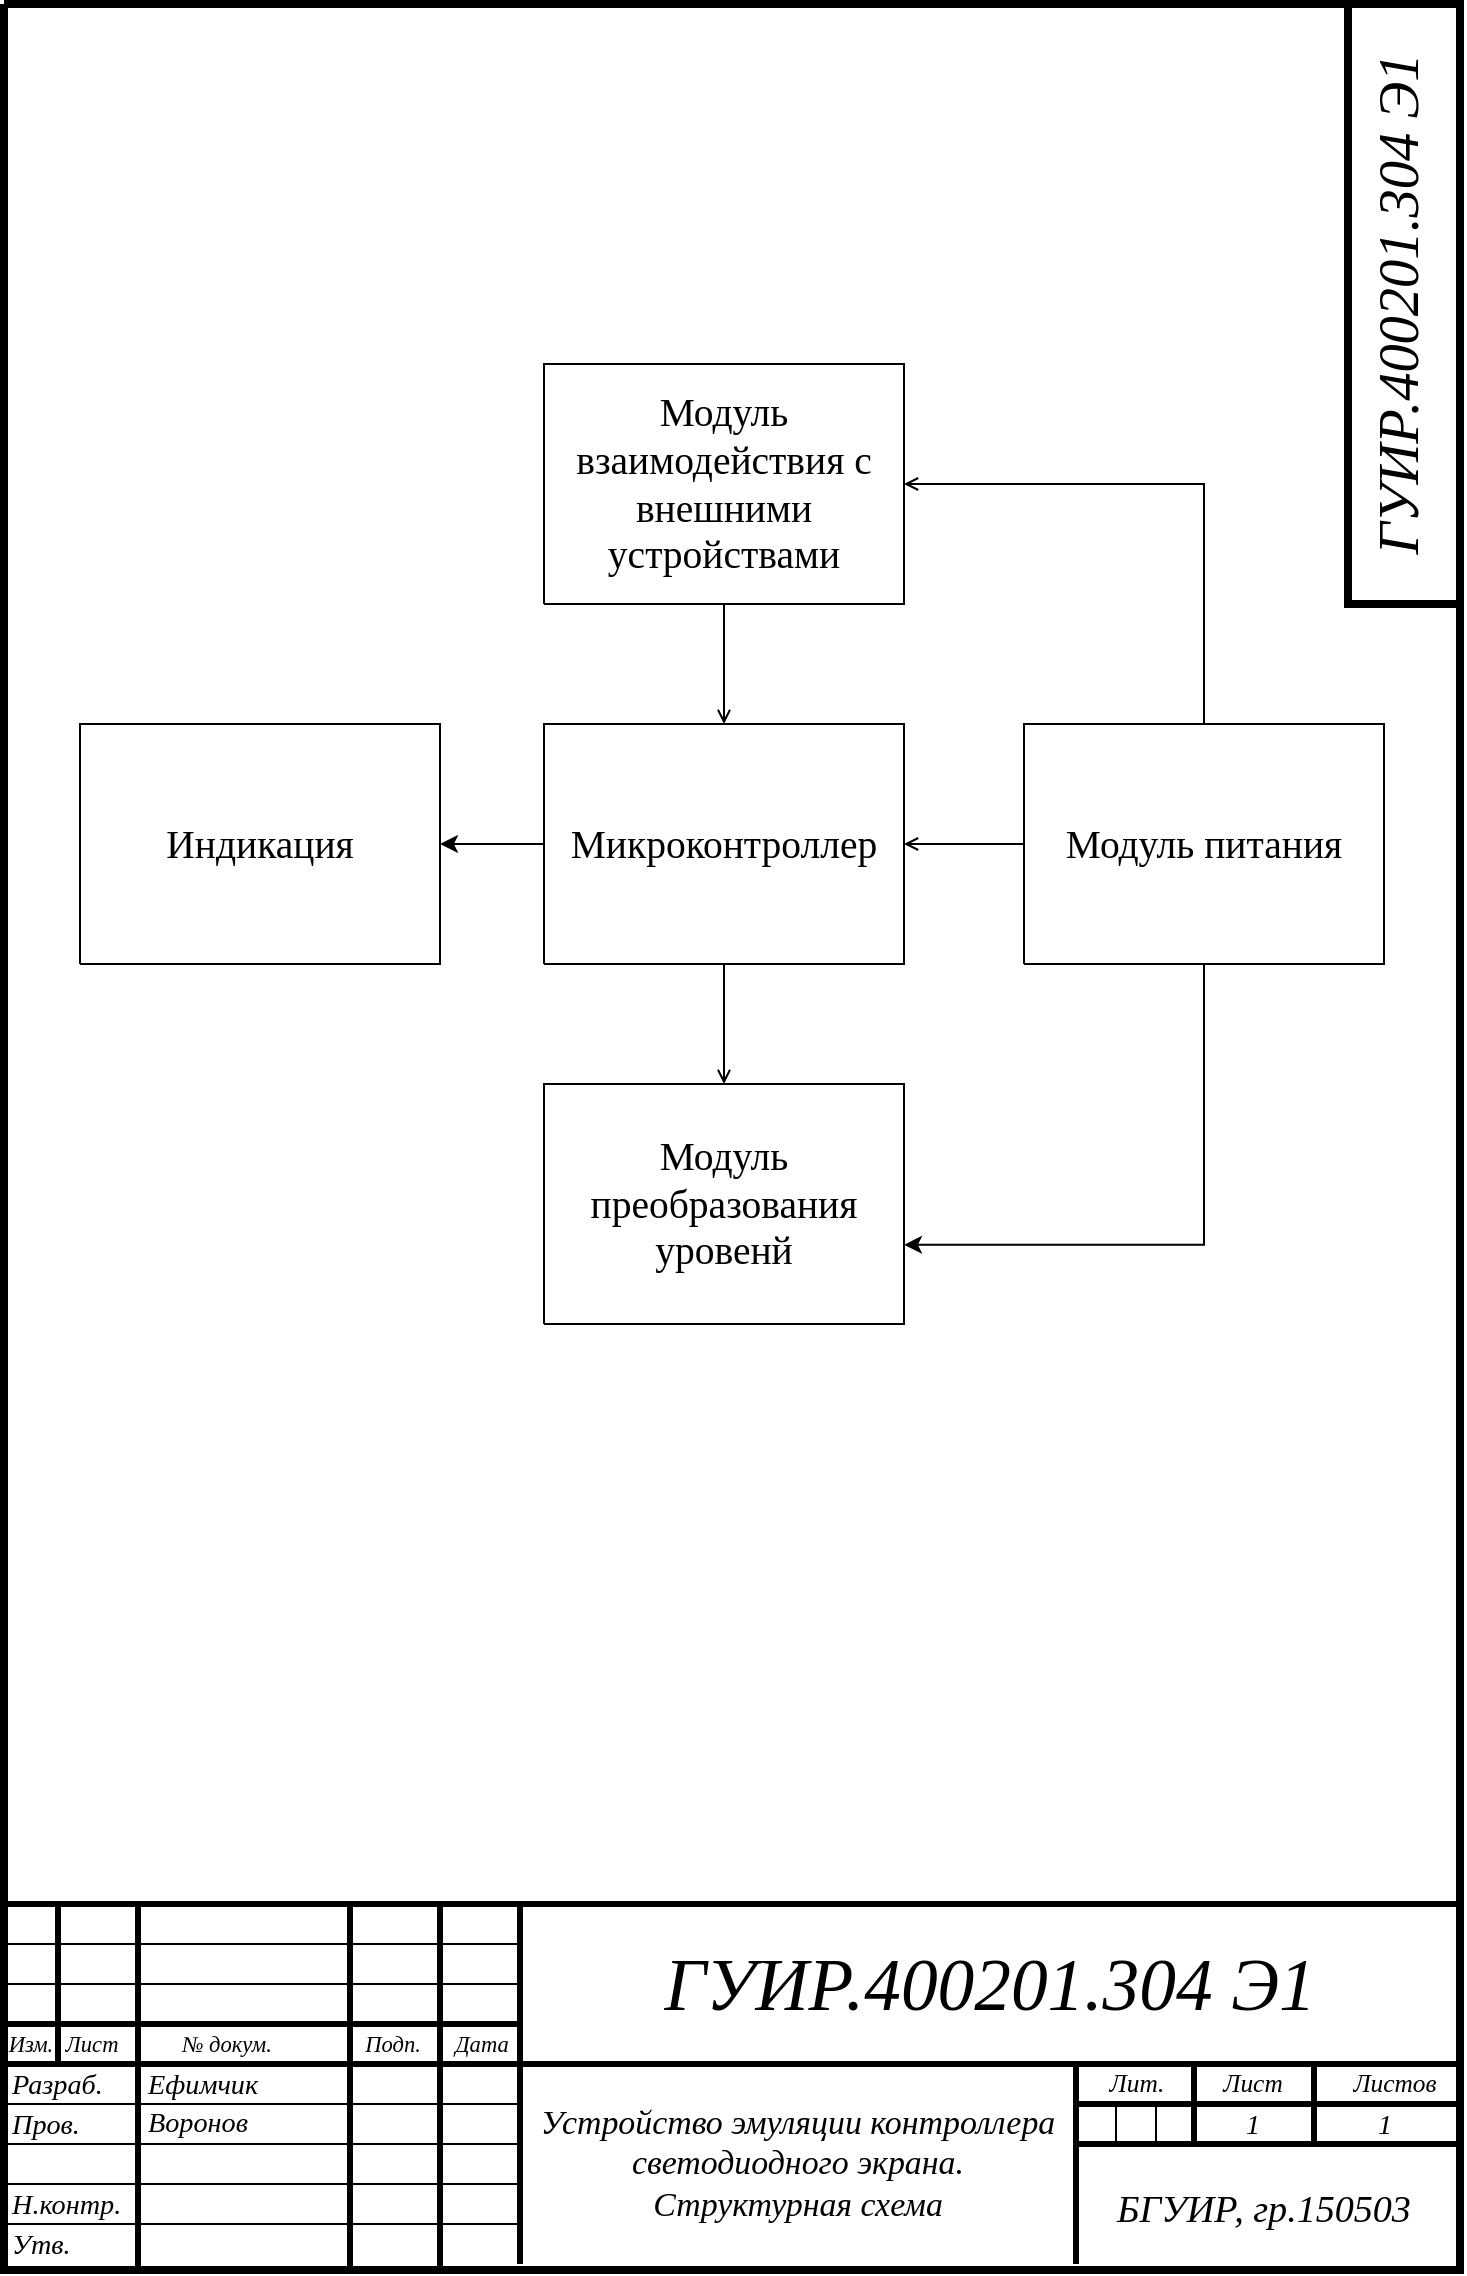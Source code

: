 <mxfile version="24.4.0" type="device">
  <diagram name="Page-1" id="Page-1">
    <mxGraphModel dx="946" dy="784" grid="1" gridSize="10" guides="1" tooltips="1" connect="1" arrows="1" fold="1" page="1" pageScale="1" pageWidth="827" pageHeight="1169" math="0" shadow="0">
      <root>
        <mxCell id="0" />
        <mxCell id="1" value="Соединительная линия" parent="0" />
        <mxCell id="2" style="vsdxID=1;fillColor=none;gradientColor=none;shape=stencil(UzV2Ls5ILEhVNTIoLinKz04tz0wpyVA1dlE1MsrMy0gtyiwBslSNXVWNndPyi1LTi/JL81Ig/IJEkEoQKze/DGRCBUSfAUiHkUElMs8NojAnMw+nQkMDPEphkmQpJtoJKAqBDIQP0zJzciABhCyPHiJAIUhoGrsCAA==);strokeColor=#000000;strokeWidth=4;points=[];labelBackgroundColor=none;rounded=0;html=1;whiteSpace=wrap;" parent="1" vertex="1">
          <mxGeometry x="80" y="28" width="728" height="1133" as="geometry" />
        </mxCell>
        <mxCell id="3" style="vsdxID=3;fillColor=#FFFFFF;gradientColor=none;shape=stencil(fY9LDoAgDERP0z3SI/i5BwkoRAWC+Lu9kMZojLqbad9MWsBy0sIr4GyKwfVqNTJqwAo4N1arYGJSgDVg2bqguuBmK8l7kcmsRrfkho1yLCc428kVjHxD6GDsJ/oDni2vaBLXLfTGffe8O43oZ6wP);strokeColor=#000000;strokeWidth=3;points=[];labelBackgroundColor=none;rounded=0;html=1;whiteSpace=wrap;" parent="1" vertex="1">
          <mxGeometry x="80" y="978" width="728" height="180" as="geometry" />
        </mxCell>
        <mxCell id="34" style="vsdxID=4;edgeStyle=none;startArrow=none;endArrow=none;startSize=5;endSize=5;strokeWidth=3;strokeColor=#000000;spacingTop=0;spacingBottom=0;spacingLeft=0;spacingRight=0;verticalAlign=middle;html=1;labelBackgroundColor=none;rounded=0;" parent="1" edge="1">
          <mxGeometry relative="1" as="geometry">
            <Array as="points" />
            <mxPoint x="616" y="1158" as="sourcePoint" />
            <mxPoint x="616" y="1058" as="targetPoint" />
          </mxGeometry>
        </mxCell>
        <mxCell id="35" style="vsdxID=5;edgeStyle=none;startArrow=none;endArrow=none;startSize=5;endSize=5;strokeWidth=3;strokeColor=#000000;spacingTop=0;spacingBottom=0;spacingLeft=0;spacingRight=0;verticalAlign=middle;html=1;labelBackgroundColor=none;rounded=0;" parent="1" edge="1">
          <mxGeometry relative="1" as="geometry">
            <Array as="points" />
            <mxPoint x="338" y="978" as="sourcePoint" />
            <mxPoint x="338" y="1158" as="targetPoint" />
          </mxGeometry>
        </mxCell>
        <mxCell id="36" style="vsdxID=6;edgeStyle=none;startArrow=none;endArrow=none;startSize=5;endSize=5;strokeWidth=3;strokeColor=#000000;spacingTop=0;spacingBottom=0;spacingLeft=0;spacingRight=0;verticalAlign=middle;html=1;labelBackgroundColor=none;rounded=0;" parent="1" edge="1">
          <mxGeometry relative="1" as="geometry">
            <Array as="points" />
            <mxPoint x="298" y="978" as="sourcePoint" />
            <mxPoint x="298" y="1160" as="targetPoint" />
          </mxGeometry>
        </mxCell>
        <mxCell id="37" style="vsdxID=7;edgeStyle=none;startArrow=none;endArrow=none;startSize=5;endSize=5;strokeWidth=3;strokeColor=#000000;spacingTop=0;spacingBottom=0;spacingLeft=0;spacingRight=0;verticalAlign=middle;html=1;labelBackgroundColor=none;rounded=0;" parent="1" edge="1">
          <mxGeometry relative="1" as="geometry">
            <Array as="points" />
            <mxPoint x="253" y="978" as="sourcePoint" />
            <mxPoint x="253" y="1160" as="targetPoint" />
          </mxGeometry>
        </mxCell>
        <mxCell id="38" style="vsdxID=8;edgeStyle=none;startArrow=none;endArrow=none;startSize=5;endSize=5;strokeWidth=3;strokeColor=#000000;spacingTop=0;spacingBottom=0;spacingLeft=0;spacingRight=0;verticalAlign=middle;html=1;labelBackgroundColor=none;rounded=0;" parent="1" edge="1">
          <mxGeometry relative="1" as="geometry">
            <Array as="points" />
            <mxPoint x="147" y="978" as="sourcePoint" />
            <mxPoint x="147" y="1160" as="targetPoint" />
          </mxGeometry>
        </mxCell>
        <mxCell id="39" style="vsdxID=9;edgeStyle=none;startArrow=none;endArrow=none;startSize=5;endSize=5;strokeWidth=3;strokeColor=#000000;spacingTop=0;spacingBottom=0;spacingLeft=0;spacingRight=0;verticalAlign=middle;html=1;labelBackgroundColor=none;rounded=0;" parent="1" edge="1">
          <mxGeometry relative="1" as="geometry">
            <Array as="points" />
            <mxPoint x="107" y="978" as="sourcePoint" />
            <mxPoint x="107" y="1058" as="targetPoint" />
          </mxGeometry>
        </mxCell>
        <mxCell id="40" style="vsdxID=10;edgeStyle=none;startArrow=none;endArrow=none;startSize=5;endSize=5;strokeWidth=3;strokeColor=#000000;spacingTop=0;spacingBottom=0;spacingLeft=0;spacingRight=0;verticalAlign=middle;html=1;labelBackgroundColor=none;rounded=0;" parent="1" edge="1">
          <mxGeometry relative="1" as="geometry">
            <mxPoint as="offset" />
            <Array as="points" />
            <mxPoint x="80" y="1058" as="sourcePoint" />
            <mxPoint x="338" y="1058" as="targetPoint" />
          </mxGeometry>
        </mxCell>
        <mxCell id="41" style="vsdxID=11;edgeStyle=none;startArrow=none;endArrow=none;startSize=5;endSize=5;strokeWidth=3;strokeColor=#000000;spacingTop=0;spacingBottom=0;spacingLeft=0;spacingRight=0;verticalAlign=middle;html=1;labelBackgroundColor=none;rounded=0;" parent="1" edge="1">
          <mxGeometry relative="1" as="geometry">
            <mxPoint as="offset" />
            <Array as="points" />
            <mxPoint x="80" y="1038" as="sourcePoint" />
            <mxPoint x="338" y="1038" as="targetPoint" />
          </mxGeometry>
        </mxCell>
        <mxCell id="42" style="vsdxID=12;edgeStyle=none;startArrow=none;endArrow=none;startSize=5;endSize=5;strokeWidth=3;strokeColor=#000000;spacingTop=0;spacingBottom=0;spacingLeft=0;spacingRight=0;verticalAlign=middle;html=1;labelBackgroundColor=none;rounded=0;" parent="1" edge="1">
          <mxGeometry relative="1" as="geometry">
            <mxPoint as="offset" />
            <Array as="points" />
            <mxPoint x="338" y="1058" as="sourcePoint" />
            <mxPoint x="808" y="1058" as="targetPoint" />
          </mxGeometry>
        </mxCell>
        <mxCell id="43" style="vsdxID=14;edgeStyle=none;startArrow=none;endArrow=none;startSize=5;endSize=5;strokeWidth=3;strokeColor=#000000;spacingTop=0;spacingBottom=0;spacingLeft=0;spacingRight=0;verticalAlign=middle;html=1;labelBackgroundColor=none;rounded=0;" parent="1" edge="1">
          <mxGeometry relative="1" as="geometry">
            <Array as="points" />
            <mxPoint x="616" y="1078" as="sourcePoint" />
            <mxPoint x="808" y="1078" as="targetPoint" />
          </mxGeometry>
        </mxCell>
        <mxCell id="4" style="vsdxID=17;fillColor=#FFFFFF;gradientColor=none;shape=stencil(UzV2Ls5ILEhVNTIoLinKz04tz0wpyVA1dlE1MsrMy0gtyiwBslSNXVWNndPyi1LTi/JL81Ig/IJEkEoQKze/DGRCBUSfAUiHkUElMs8NojAnMw+nQkMDcpUCGQi3QLyBLIfubqAQxM/GrgA=);strokeColor=#000000;strokeWidth=3;points=[];labelBackgroundColor=none;rounded=0;html=1;whiteSpace=wrap;" parent="1" vertex="1">
          <mxGeometry x="675" y="1058" width="1" height="40" as="geometry" />
        </mxCell>
        <mxCell id="44" style="vsdxID=18;edgeStyle=none;startArrow=none;endArrow=none;startSize=5;endSize=5;strokeWidth=3;strokeColor=#000000;spacingTop=0;spacingBottom=0;spacingLeft=0;spacingRight=0;verticalAlign=middle;html=1;labelBackgroundColor=none;rounded=0;" parent="1" edge="1">
          <mxGeometry relative="1" as="geometry">
            <Array as="points" />
            <mxPoint x="735" y="1058" as="sourcePoint" />
            <mxPoint x="735" y="1098" as="targetPoint" />
          </mxGeometry>
        </mxCell>
        <mxCell id="45" value="&lt;div style=&quot;font-size: 1px&quot;&gt;&lt;/div&gt;" style="text;vsdxID=18;edgeStyle=none;startArrow=none;endArrow=none;startSize=5;endSize=5;strokeWidth=3;strokeColor=none;spacingTop=0;spacingBottom=0;spacingLeft=0;spacingRight=0;verticalAlign=middle;html=1;labelBackgroundColor=none;rounded=0;align=center;fillColor=none;gradientColor=none;whiteSpace=wrap;;html=1;;rotation=270" parent="44" vertex="1">
          <mxGeometry width="40" height="1" relative="1" as="geometry">
            <mxPoint x="-20" y="-0.5" as="offset" />
          </mxGeometry>
        </mxCell>
        <mxCell id="46" style="vsdxID=19;edgeStyle=none;startArrow=none;endArrow=none;startSize=5;endSize=5;strokeColor=#000000;spacingTop=0;spacingBottom=0;spacingLeft=0;spacingRight=0;verticalAlign=middle;html=1;labelBackgroundColor=none;rounded=0;" parent="1" edge="1">
          <mxGeometry relative="1" as="geometry">
            <Array as="points" />
            <mxPoint x="636" y="1078" as="sourcePoint" />
            <mxPoint x="636" y="1098" as="targetPoint" />
          </mxGeometry>
        </mxCell>
        <mxCell id="47" style="vsdxID=20;edgeStyle=none;startArrow=none;endArrow=none;startSize=5;endSize=5;strokeColor=#000000;spacingTop=0;spacingBottom=0;spacingLeft=0;spacingRight=0;verticalAlign=middle;html=1;labelBackgroundColor=none;rounded=0;" parent="1" edge="1">
          <mxGeometry relative="1" as="geometry">
            <Array as="points" />
            <mxPoint x="656" y="1078" as="sourcePoint" />
            <mxPoint x="656" y="1098" as="targetPoint" />
          </mxGeometry>
        </mxCell>
        <mxCell id="48" value="&lt;div style=&quot;font-size: 1px&quot;&gt;&lt;/div&gt;" style="vsdxID=22;edgeStyle=none;startArrow=none;endArrow=none;startSize=5;endSize=5;strokeColor=#000000;spacingTop=0;spacingBottom=0;spacingLeft=0;spacingRight=0;verticalAlign=middle;html=1;labelBackgroundColor=none;rounded=0;align=center;" parent="1" edge="1">
          <mxGeometry relative="1" as="geometry">
            <mxPoint as="offset" />
            <Array as="points" />
            <mxPoint x="80" y="998" as="sourcePoint" />
            <mxPoint x="338" y="998" as="targetPoint" />
          </mxGeometry>
        </mxCell>
        <mxCell id="49" style="vsdxID=23;edgeStyle=none;startArrow=none;endArrow=none;startSize=5;endSize=5;strokeColor=#000000;spacingTop=0;spacingBottom=0;spacingLeft=0;spacingRight=0;verticalAlign=middle;html=1;labelBackgroundColor=none;rounded=0;" parent="1" edge="1">
          <mxGeometry relative="1" as="geometry">
            <mxPoint as="offset" />
            <Array as="points" />
            <mxPoint x="80" y="1018" as="sourcePoint" />
            <mxPoint x="338" y="1018" as="targetPoint" />
          </mxGeometry>
        </mxCell>
        <mxCell id="50" style="vsdxID=25;edgeStyle=none;startArrow=none;endArrow=none;startSize=5;endSize=5;strokeColor=#000000;spacingTop=0;spacingBottom=0;spacingLeft=0;spacingRight=0;verticalAlign=middle;html=1;labelBackgroundColor=none;rounded=0;" parent="1" edge="1">
          <mxGeometry relative="1" as="geometry">
            <mxPoint as="offset" />
            <Array as="points" />
            <mxPoint x="80" y="1078" as="sourcePoint" />
            <mxPoint x="338" y="1078" as="targetPoint" />
          </mxGeometry>
        </mxCell>
        <mxCell id="51" style="vsdxID=26;edgeStyle=none;startArrow=none;endArrow=none;startSize=5;endSize=5;strokeColor=#000000;spacingTop=0;spacingBottom=0;spacingLeft=0;spacingRight=0;verticalAlign=middle;html=1;labelBackgroundColor=none;rounded=0;" parent="1" edge="1">
          <mxGeometry relative="1" as="geometry">
            <mxPoint as="offset" />
            <Array as="points" />
            <mxPoint x="80" y="1098" as="sourcePoint" />
            <mxPoint x="338" y="1098" as="targetPoint" />
          </mxGeometry>
        </mxCell>
        <mxCell id="52" style="vsdxID=27;edgeStyle=none;startArrow=none;endArrow=none;startSize=5;endSize=5;strokeColor=#000000;spacingTop=0;spacingBottom=0;spacingLeft=0;spacingRight=0;verticalAlign=middle;html=1;labelBackgroundColor=none;rounded=0;" parent="1" edge="1">
          <mxGeometry relative="1" as="geometry">
            <mxPoint as="offset" />
            <Array as="points" />
            <mxPoint x="80" y="1118" as="sourcePoint" />
            <mxPoint x="338" y="1118" as="targetPoint" />
          </mxGeometry>
        </mxCell>
        <mxCell id="53" style="vsdxID=28;edgeStyle=none;startArrow=none;endArrow=none;startSize=5;endSize=5;strokeColor=#000000;spacingTop=0;spacingBottom=0;spacingLeft=0;spacingRight=0;verticalAlign=middle;html=1;labelBackgroundColor=none;rounded=0;" parent="1" edge="1">
          <mxGeometry relative="1" as="geometry">
            <mxPoint as="offset" />
            <Array as="points" />
            <mxPoint x="80" y="1138" as="sourcePoint" />
            <mxPoint x="338" y="1138" as="targetPoint" />
          </mxGeometry>
        </mxCell>
        <mxCell id="5" value="&lt;div style=&quot;font-size: 1px&quot;&gt;&lt;font style=&quot;font-size: 14.11px; color: rgb(0, 0, 0); direction: ltr; letter-spacing: 0px; line-height: 120%; opacity: 1;&quot;&gt;&lt;i&gt;Разраб.&lt;br&gt;&lt;/i&gt;&lt;/font&gt;&lt;/div&gt;" style="verticalAlign=middle;align=left;vsdxID=29;fillColor=none;gradientColor=none;shape=stencil(nZBLDoAgDERP0z3SIyjew0SURgSD+Lu9kMZoXLhwN9O+tukAlrNpJg1SzDH4QW/URgNYgZTkjA4UkwJUgGXng+6DX1zLfmoymdXo17xh5zmRJ6Q42BWCfc2oJfdAr+Yv+AP9Cb7OJ3H/2JG1HNGz/84klThPVCc=);strokeColor=none;points=[];labelBackgroundColor=none;rounded=0;html=1;whiteSpace=wrap;fontFamily=GOST type B;spacingLeft=0;" parent="1" vertex="1">
          <mxGeometry x="82" y="1058" width="67" height="20" as="geometry" />
        </mxCell>
        <mxCell id="6" value="&lt;div style=&quot;font-size: 1px&quot;&gt;&lt;font style=&quot;font-size: 14.11px; color: rgb(0, 0, 0); direction: ltr; letter-spacing: 0px; line-height: 120%; opacity: 1;&quot;&gt;&lt;i&gt;Пров.&lt;br&gt;&lt;/i&gt;&lt;/font&gt;&lt;/div&gt;" style="verticalAlign=middle;align=left;vsdxID=30;fillColor=none;gradientColor=none;shape=stencil(nZBLDoAgDERP0z3SIyjew0SURgSD+Lu9kMZoXLhwN9O+tukAlrNpJg1SzDH4QW/URgNYgZTkjA4UkwJUgGXng+6DX1zLfmoymdXo17xh5zmRJ6Q42BWCfc2oJfdAr+Yv+AP9Cb7OJ3H/2JG1HNGz/84klThPVCc=);strokeColor=none;points=[];labelBackgroundColor=none;rounded=0;html=1;whiteSpace=wrap;fontFamily=GOST type B;spacingLeft=0;" parent="1" vertex="1">
          <mxGeometry x="82" y="1078" width="67" height="20" as="geometry" />
        </mxCell>
        <mxCell id="7" value="&lt;div style=&quot;font-size: 1px&quot;&gt;&lt;font style=&quot;font-size: 14.11px; color: rgb(0, 0, 0); direction: ltr; letter-spacing: 0px; line-height: 120%; opacity: 1;&quot;&gt;&lt;i&gt;Н.контр.&lt;br&gt;&lt;/i&gt;&lt;/font&gt;&lt;/div&gt;" style="verticalAlign=middle;align=left;vsdxID=32;fillColor=none;gradientColor=none;shape=stencil(nZBLDoAgDERP0z3SIyjew0SURgSD+Lu9kMZoXLhwN9O+tukAlrNpJg1SzDH4QW/URgNYgZTkjA4UkwJUgGXng+6DX1zLfmoymdXo17xh5zmRJ6Q42BWCfc2oJfdAr+Yv+AP9Cb7OJ3H/2JG1HNGz/84klThPVCc=);strokeColor=none;points=[];labelBackgroundColor=none;rounded=0;html=1;whiteSpace=wrap;fontFamily=GOST type B;spacingLeft=0;" parent="1" vertex="1">
          <mxGeometry x="82" y="1118" width="68" height="20" as="geometry" />
        </mxCell>
        <mxCell id="8" value="&lt;div style=&quot;font-size: 1px&quot;&gt;&lt;font style=&quot;font-size: 14.11px; color: rgb(0, 0, 0); direction: ltr; letter-spacing: 0px; line-height: 120%; opacity: 1;&quot;&gt;&lt;i&gt;Утв.&lt;br&gt;&lt;/i&gt;&lt;/font&gt;&lt;/div&gt;" style="verticalAlign=middle;align=left;vsdxID=33;fillColor=none;gradientColor=none;shape=stencil(nZBLDoAgDERP0z3SIyjew0SURgSD+Lu9kMZoXLhwN9O+tukAlrNpJg1SzDH4QW/URgNYgZTkjA4UkwJUgGXng+6DX1zLfmoymdXo17xh5zmRJ6Q42BWCfc2oJfdAr+Yv+AP9Cb7OJ3H/2JG1HNGz/84klThPVCc=);strokeColor=none;points=[];labelBackgroundColor=none;rounded=0;html=1;whiteSpace=wrap;fontFamily=GOST type B;spacingLeft=0;" parent="1" vertex="1">
          <mxGeometry x="82" y="1138" width="67" height="20" as="geometry" />
        </mxCell>
        <mxCell id="9" value="&lt;div style=&quot;font-size: 1px&quot;&gt;&lt;font style=&quot;font-size: 11.29px; color: rgb(0, 0, 0); direction: ltr; letter-spacing: 0px; line-height: 120%; opacity: 1;&quot;&gt;&lt;i&gt;Изм.&lt;br&gt;&lt;/i&gt;&lt;/font&gt;&lt;/div&gt;" style="verticalAlign=middle;align=center;vsdxID=34;fillColor=none;gradientColor=none;shape=stencil(nZBLDoAgDERP0z3SIyjew0SURgSD+Lu9kMZoXLhwN9O+tukAlrNpJg1SzDH4QW/URgNYgZTkjA4UkwJUgGXng+6DX1zLfmoymdXo17xh5zmRJ6Q42BWCfc2oJfdAr+Yv+AP9Cb7OJ3H/2JG1HNGz/84klThPVCc=);strokeColor=none;spacingTop=-3;spacingBottom=-3;spacingLeft=-3;spacingRight=-3;points=[];labelBackgroundColor=none;rounded=0;html=1;whiteSpace=wrap;fontFamily=GOST type B;" parent="1" vertex="1">
          <mxGeometry x="80" y="1038" width="27" height="20" as="geometry" />
        </mxCell>
        <mxCell id="10" value="&lt;div style=&quot;font-size: 1px&quot;&gt;&lt;font style=&quot;font-size: 11.29px; color: rgb(0, 0, 0); direction: ltr; letter-spacing: 0px; line-height: 120%; opacity: 1;&quot;&gt;&lt;i&gt;Лист&lt;br&gt;&lt;/i&gt;&lt;/font&gt;&lt;/div&gt;" style="verticalAlign=middle;align=center;vsdxID=35;fillColor=none;gradientColor=none;shape=stencil(nZBLDoAgDERP0z3SIyjew0SURgSD+Lu9kMZoXLhwN9O+tukAlrNpJg1SzDH4QW/URgNYgZTkjA4UkwJUgGXng+6DX1zLfmoymdXo17xh5zmRJ6Q42BWCfc2oJfdAr+Yv+AP9Cb7OJ3H/2JG1HNGz/84klThPVCc=);strokeColor=none;points=[];labelBackgroundColor=none;rounded=0;html=1;whiteSpace=wrap;fontFamily=GOST type B;" parent="1" vertex="1">
          <mxGeometry x="102" y="1038" width="44" height="19" as="geometry" />
        </mxCell>
        <mxCell id="11" value="&lt;div style=&quot;font-size: 1px&quot;&gt;&lt;font style=&quot;font-size: 11.29px; color: rgb(0, 0, 0); direction: ltr; letter-spacing: 0px; line-height: 120%; opacity: 1;&quot;&gt;&lt;i&gt;№ докум.&lt;br&gt;&lt;/i&gt;&lt;/font&gt;&lt;/div&gt;" style="verticalAlign=middle;align=center;vsdxID=36;fillColor=none;gradientColor=none;shape=stencil(nZBLDoAgDERP0z3SIyjew0SURgSD+Lu9kMZoXLhwN9O+tukAlrNpJg1SzDH4QW/URgNYgZTkjA4UkwJUgGXng+6DX1zLfmoymdXo17xh5zmRJ6Q42BWCfc2oJfdAr+Yv+AP9Cb7OJ3H/2JG1HNGz/84klThPVCc=);strokeColor=none;points=[];labelBackgroundColor=none;rounded=0;html=1;whiteSpace=wrap;fontFamily=GOST type B;" parent="1" vertex="1">
          <mxGeometry x="146" y="1036" width="91" height="23" as="geometry" />
        </mxCell>
        <mxCell id="12" value="&lt;div style=&quot;font-size: 1px&quot;&gt;&lt;font style=&quot;font-size: 11.29px; color: rgb(0, 0, 0); direction: ltr; letter-spacing: 0px; line-height: 120%; opacity: 1;&quot;&gt;&lt;i&gt;Подп.&lt;br&gt;&lt;/i&gt;&lt;/font&gt;&lt;/div&gt;" style="verticalAlign=middle;align=center;vsdxID=37;fillColor=none;gradientColor=none;shape=stencil(nZBLDoAgDERP0z3SIyjew0SURgSD+Lu9kMZoXLhwN9O+tukAlrNpJg1SzDH4QW/URgNYgZTkjA4UkwJUgGXng+6DX1zLfmoymdXo17xh5zmRJ6Q42BWCfc2oJfdAr+Yv+AP9Cb7OJ3H/2JG1HNGz/84klThPVCc=);strokeColor=none;points=[];labelBackgroundColor=none;rounded=0;html=1;whiteSpace=wrap;fontFamily=GOST type B;" parent="1" vertex="1">
          <mxGeometry x="245" y="1038" width="59" height="19" as="geometry" />
        </mxCell>
        <mxCell id="13" value="&lt;div style=&quot;font-size: 1px&quot;&gt;&lt;font style=&quot;font-size: 11.29px; color: rgb(0, 0, 0); direction: ltr; letter-spacing: 0px; line-height: 120%; opacity: 1;&quot;&gt;&lt;i&gt;Дата&lt;br&gt;&lt;/i&gt;&lt;/font&gt;&lt;/div&gt;" style="verticalAlign=middle;align=center;vsdxID=38;fillColor=none;gradientColor=none;shape=stencil(nZBLDoAgDERP0z3SIyjew0SURgSD+Lu9kMZoXLhwN9O+tukAlrNpJg1SzDH4QW/URgNYgZTkjA4UkwJUgGXng+6DX1zLfmoymdXo17xh5zmRJ6Q42BWCfc2oJfdAr+Yv+AP9Cb7OJ3H/2JG1HNGz/84klThPVCc=);strokeColor=none;points=[];labelBackgroundColor=none;rounded=0;html=1;whiteSpace=wrap;fontFamily=GOST type B;" parent="1" vertex="1">
          <mxGeometry x="298" y="1038" width="42" height="20" as="geometry" />
        </mxCell>
        <mxCell id="14" value="&lt;div style=&quot;font-size: 1px&quot;&gt;&lt;font style=&quot;font-size: 12.7px; color: rgb(0, 0, 0); direction: ltr; letter-spacing: 0px; line-height: 120%; opacity: 1;&quot;&gt;&lt;i&gt;Лит.&lt;br&gt;&lt;/i&gt;&lt;/font&gt;&lt;/div&gt;" style="verticalAlign=middle;align=center;vsdxID=39;fillColor=none;gradientColor=none;shape=stencil(nZBLDoAgDERP0z3SIyjew0SURgSD+Lu9kMZoXLhwN9O+tukAlrNpJg1SzDH4QW/URgNYgZTkjA4UkwJUgGXng+6DX1zLfmoymdXo17xh5zmRJ6Q42BWCfc2oJfdAr+Yv+AP9Cb7OJ3H/2JG1HNGz/84klThPVCc=);strokeColor=none;points=[];labelBackgroundColor=none;rounded=0;html=1;whiteSpace=wrap;fontFamily=GOST type B;" parent="1" vertex="1">
          <mxGeometry x="618" y="1058" width="57" height="20" as="geometry" />
        </mxCell>
        <mxCell id="15" value="&lt;div style=&quot;font-size: 1px&quot;&gt;&lt;font style=&quot;font-size: 12.7px; color: rgb(0, 0, 0); direction: ltr; letter-spacing: 0px; line-height: 120%; opacity: 1;&quot;&gt;&lt;i&gt;Лист&lt;br&gt;&lt;/i&gt;&lt;/font&gt;&lt;/div&gt;" style="verticalAlign=middle;align=center;vsdxID=40;fillColor=none;gradientColor=none;shape=stencil(nZBLDoAgDERP0z3SIyjew0SURgSD+Lu9kMZoXLhwN9O+tukAlrNpJg1SzDH4QW/URgNYgZTkjA4UkwJUgGXng+6DX1zLfmoymdXo17xh5zmRJ6Q42BWCfc2oJfdAr+Yv+AP9Cb7OJ3H/2JG1HNGz/84klThPVCc=);strokeColor=none;points=[];labelBackgroundColor=none;rounded=0;html=1;whiteSpace=wrap;fontFamily=GOST type B;" parent="1" vertex="1">
          <mxGeometry x="675" y="1058" width="59" height="20" as="geometry" />
        </mxCell>
        <mxCell id="16" value="&lt;div style=&quot;font-size: 1px&quot;&gt;&lt;font style=&quot;font-size: 12.7px; color: rgb(0, 0, 0); direction: ltr; letter-spacing: 0px; line-height: 120%; opacity: 1;&quot;&gt;&lt;i&gt;Листов&lt;br&gt;&lt;/i&gt;&lt;/font&gt;&lt;/div&gt;" style="verticalAlign=middle;align=center;vsdxID=41;fillColor=none;gradientColor=none;shape=stencil(nZBLDoAgDERP0z3SIyjew0SURgSD+Lu9kMZoXLhwN9O+tukAlrNpJg1SzDH4QW/URgNYgZTkjA4UkwJUgGXng+6DX1zLfmoymdXo17xh5zmRJ6Q42BWCfc2oJfdAr+Yv+AP9Cb7OJ3H/2JG1HNGz/84klThPVCc=);strokeColor=none;points=[];labelBackgroundColor=none;rounded=0;html=1;whiteSpace=wrap;fontFamily=GOST type B;" parent="1" vertex="1">
          <mxGeometry x="743" y="1058" width="65" height="20" as="geometry" />
        </mxCell>
        <mxCell id="54" style="vsdxID=2;edgeStyle=none;startArrow=none;endArrow=none;startSize=5;endSize=5;strokeWidth=3;strokeColor=#000000;spacingTop=0;spacingBottom=0;spacingLeft=0;spacingRight=0;verticalAlign=middle;html=1;labelBackgroundColor=none;rounded=0;" parent="1" edge="1">
          <mxGeometry relative="1" as="geometry">
            <mxPoint as="offset" />
            <Array as="points" />
            <mxPoint x="616" y="1098" as="sourcePoint" />
            <mxPoint x="808" y="1098" as="targetPoint" />
          </mxGeometry>
        </mxCell>
        <mxCell id="17" value="&lt;div style=&quot;font-size: 1px&quot;&gt;&lt;font style=&quot;font-size: 14.11px; color: rgb(0, 0, 0); direction: ltr; letter-spacing: 0px; line-height: 120%; opacity: 1;&quot;&gt;&lt;i&gt;1&lt;br&gt;&lt;/i&gt;&lt;/font&gt;&lt;/div&gt;" style="verticalAlign=middle;align=center;vsdxID=13;fillColor=none;gradientColor=none;shape=stencil(nZBLDoAgDERP0z3SIyjew0SURgSD+Lu9kMZoXLhwN9O+tukAlrNpJg1SzDH4QW/URgNYgZTkjA4UkwJUgGXng+6DX1zLfmoymdXo17xh5zmRJ6Q42BWCfc2oJfdAr+Yv+AP9Cb7OJ3H/2JG1HNGz/84klThPVCc=);strokeColor=none;strokeWidth=4;points=[];labelBackgroundColor=none;rounded=0;html=1;whiteSpace=wrap;fontFamily=GOST type B;" parent="1" vertex="1">
          <mxGeometry x="675" y="1077" width="59" height="21" as="geometry" />
        </mxCell>
        <mxCell id="18" value="&lt;div style=&quot;font-size: 1px&quot;&gt;&lt;p style=&quot;align:center;margin-left:0;margin-right:0;margin-top:0px;margin-bottom:0px;text-indent:0;valign:middle;direction:ltr;&quot;&gt;&lt;font data-font-src=&quot;https://drive.google.com/uc?export=download&amp;amp;id=1UrnLVkHcLbHLojcf2ejICCGZ1GY9liKW&quot; face=&quot;GOST type B&quot; style=&quot;font-size: 16.93px; color: rgb(0, 0, 0); direction: ltr; letter-spacing: 0px; line-height: 120%; opacity: 1;&quot;&gt;&lt;i style=&quot;&quot;&gt;Устройство эмуляции контроллера светодиодного экрана.&lt;br&gt; Структурная схема&lt;/i&gt;&lt;/font&gt;&lt;font style=&quot;font-size:16.93px;font-family:Bauhaus 93;color:#000000;direction:ltr;letter-spacing:0px;line-height:120%;opacity:1&quot;&gt;&lt;br&gt;&lt;/font&gt;&lt;/p&gt;&lt;/div&gt;" style="verticalAlign=middle;align=center;vsdxID=21;fillColor=none;gradientColor=none;shape=stencil(nZBLDoAgDERP0z3SIyjew0SURgSD+Lu9kMZoXLhwN9O+tukAlrNpJg1SzDH4QW/URgNYgZTkjA4UkwJUgGXng+6DX1zLfmoymdXo17xh5zmRJ6Q42BWCfc2oJfdAr+Yv+AP9Cb7OJ3H/2JG1HNGz/84klThPVCc=);strokeColor=none;strokeWidth=4;points=[];labelBackgroundColor=none;rounded=0;html=1;whiteSpace=wrap;" parent="1" vertex="1">
          <mxGeometry x="338" y="1059" width="278" height="98" as="geometry" />
        </mxCell>
        <mxCell id="19" value="&lt;div style=&quot;font-size: 1px&quot;&gt;&lt;p style=&quot;align:left;margin-left:0;margin-right:0;margin-top:0px;margin-bottom:0px;text-indent:0;valign:middle;direction:ltr;&quot;&gt;&lt;font style=&quot;font-size: 14.11px; color: rgb(0, 0, 0); direction: ltr; letter-spacing: 0px; line-height: 120%; opacity: 1;&quot;&gt;&lt;i&gt;Ефимчик&lt;/i&gt;&lt;/font&gt;&lt;/p&gt;&lt;/div&gt;" style="verticalAlign=middle;align=left;vsdxID=72;fillColor=none;gradientColor=none;shape=stencil(nZBLDoAgDERP0z3SIyjew0SURgSD+Lu9kMZoXLhwN9O+tukAlrNpJg1SzDH4QW/URgNYgZTkjA4UkwJUgGXng+6DX1zLfmoymdXo17xh5zmRJ6Q42BWCfc2oJfdAr+Yv+AP9Cb7OJ3H/2JG1HNGz/84klThPVCc=);strokeColor=none;points=[];labelBackgroundColor=none;rounded=0;html=1;whiteSpace=wrap;fontFamily=GOST type B;spacingLeft=1;" parent="1" vertex="1">
          <mxGeometry x="149" y="1058" width="109" height="20" as="geometry" />
        </mxCell>
        <mxCell id="20" value="&lt;div style=&quot;font-size: 1px&quot;&gt;&lt;p style=&quot;align:left;margin-left:0;margin-right:0;margin-top:0px;margin-bottom:0px;text-indent:0;valign:middle;direction:ltr;&quot;&gt;&lt;font style=&quot;font-size: 14.11px; color: rgb(0, 0, 0); direction: ltr; letter-spacing: 0px; line-height: 120%; opacity: 1;&quot;&gt;&lt;i&gt;Воронов&lt;/i&gt;&lt;/font&gt;&lt;/p&gt;&lt;/div&gt;" style="verticalAlign=middle;align=left;vsdxID=73;fillColor=none;gradientColor=none;shape=stencil(nZBLDoAgDERP0z3SIyjew0SURgSD+Lu9kMZoXLhwN9O+tukAlrNpJg1SzDH4QW/URgNYgZTkjA4UkwJUgGXng+6DX1zLfmoymdXo17xh5zmRJ6Q42BWCfc2oJfdAr+Yv+AP9Cb7OJ3H/2JG1HNGz/84klThPVCc=);strokeColor=none;spacingLeft=1;spacingRight=-3;points=[];labelBackgroundColor=none;rounded=0;html=1;whiteSpace=wrap;fontFamily=GOST type B;" parent="1" vertex="1">
          <mxGeometry x="149" y="1076" width="83" height="22" as="geometry" />
        </mxCell>
        <mxCell id="21" value="&lt;div style=&quot;font-size: 1px&quot;&gt;&lt;/div&gt;" style="vsdxID=106;fillColor=none;gradientColor=none;strokeColor=none;points=[];labelBackgroundColor=none;rounded=0;html=1;whiteSpace=wrap;" parent="1" vertex="1">
          <mxGeometry x="338" y="978" width="470" height="80" as="geometry" />
        </mxCell>
        <mxCell id="22" value="&lt;div style=&quot;font-size: 1px&quot;&gt;&lt;font style=&quot;font-size: 36.69px; color: rgb(0, 0, 0); direction: ltr; letter-spacing: 0px; line-height: 120%; opacity: 1;&quot;&gt;&lt;i&gt;ГУИР.400201.304 Э1&lt;/i&gt;&lt;/font&gt;&lt;font style=&quot;font-size: 16.93px; color: rgb(0, 0, 0); direction: ltr; letter-spacing: 0px; line-height: 120%; opacity: 1;&quot;&gt;&lt;br&gt;&lt;/font&gt;&lt;/div&gt;" style="verticalAlign=middle;align=center;vsdxID=16;fillColor=none;gradientColor=none;shape=stencil(nZBLDoAgDERP0z3SIyjew0SURgSD+Lu9kMZoXLhwN9O+tukAlrNpJg1SzDH4QW/URgNYgZTkjA4UkwJUgGXng+6DX1zLfmoymdXo17xh5zmRJ6Q42BWCfc2oJfdAr+Yv+AP9Cb7OJ3H/2JG1HNGz/84klThPVCc=);strokeColor=none;strokeWidth=4;points=[];labelBackgroundColor=none;rounded=0;html=1;whiteSpace=wrap;fontFamily=GOST type B;" parent="1" vertex="1">
          <mxGeometry x="338" y="978" width="470" height="80" as="geometry" />
        </mxCell>
        <mxCell id="23" value="&lt;div style=&quot;font-size: 1px&quot;&gt;&lt;font style=&quot;font-size: 19.05px; color: rgb(0, 0, 0); direction: ltr; letter-spacing: 0px; line-height: 120%; opacity: 1;&quot;&gt;&lt;i&gt;БГУИР&lt;/i&gt;&lt;/font&gt;&lt;font style=&quot;font-size: 19.05px; color: rgb(0, 0, 0); direction: ltr; letter-spacing: 0px; line-height: 120%; opacity: 1;&quot;&gt;&lt;i&gt;,&lt;/i&gt;&lt;/font&gt;&lt;font style=&quot;font-size: 19.05px; color: rgb(0, 0, 0); direction: ltr; letter-spacing: 0px; line-height: 120%; opacity: 1;&quot;&gt;&lt;i&gt; гр.150503&lt;/i&gt;&lt;/font&gt;&lt;font style=&quot;font-size: 16.93px; color: rgb(0, 0, 0); direction: ltr; letter-spacing: 0px; line-height: 120%; opacity: 1;&quot;&gt;&lt;br&gt;&lt;/font&gt;&lt;/div&gt;" style="verticalAlign=middle;align=center;vsdxID=43;fillColor=none;gradientColor=none;shape=stencil(nZBLDoAgDERP0z3SIyjew0SURgSD+Lu9kMZoXLhwN9O+tukAlrNpJg1SzDH4QW/URgNYgZTkjA4UkwJUgGXng+6DX1zLfmoymdXo17xh5zmRJ6Q42BWCfc2oJfdAr+Yv+AP9Cb7OJ3H/2JG1HNGz/84klThPVCc=);strokeColor=none;strokeWidth=4;points=[];labelBackgroundColor=none;rounded=0;html=1;whiteSpace=wrap;fontFamily=GOST type B;" parent="1" vertex="1">
          <mxGeometry x="620" y="1104" width="180" height="53" as="geometry" />
        </mxCell>
        <mxCell id="24" style="vsdxID=127;rotation=90;fillColor=#FFFFFF;gradientColor=none;shape=stencil(nZBLDoAgDERP0z3SIyjew0SURgSD+Lu9kMZoXLhwN9O+tukAlrNpJg1SzDH4QW/URgNYgZTkjA4UkwJUgGXng+6DX1zLfmoymdXo17xh5zmRJ6Q42BWCfc2oJfdAr+Yv+AP9Cb7OJ3H/2JG1HNGz/84klThPVCc=);strokeColor=#000000;strokeWidth=4;points=[];labelBackgroundColor=none;rounded=0;html=1;whiteSpace=wrap;" parent="1" vertex="1">
          <mxGeometry x="630" y="150" width="300" height="56" as="geometry" />
        </mxCell>
        <mxCell id="25" value="&lt;div style=&quot;&quot;&gt;&lt;font style=&quot;direction: ltr; line-height: 120%; opacity: 1;&quot;&gt;&lt;i style=&quot;&quot;&gt;&lt;span style=&quot;font-size: 28.22px;&quot;&gt;ГУИР.400201.304 Э1&lt;/span&gt;&lt;br&gt;&lt;/i&gt;&lt;/font&gt;&lt;/div&gt;" style="verticalAlign=middle;align=center;vsdxID=128;rotation=270;fillColor=none;gradientColor=none;shape=stencil(nZBLDoAgDERP0z3SIyjew0SURgSD+Lu9kMZoXLhwN9O+tukAlrNpJg1SzDH4QW/URgNYgZTkjA4UkwJUgGXng+6DX1zLfmoymdXo17xh5zmRJ6Q42BWCfc2oJfdAr+Yv+AP9Cb7OJ3H/2JG1HNGz/84klThPVCc=);strokeColor=none;strokeWidth=3;spacingTop=-3;spacingBottom=-3;spacingLeft=-3;spacingRight=-3;points=[];labelBackgroundColor=none;rounded=0;html=1;whiteSpace=wrap;fontFamily=GOST type B;" parent="1" vertex="1">
          <mxGeometry x="630" y="150" width="300" height="56" as="geometry" />
        </mxCell>
        <mxCell id="mH2qRCRZw4n34YTC7PPi-54" style="edgeStyle=orthogonalEdgeStyle;rounded=0;orthogonalLoop=1;jettySize=auto;html=1;entryX=1;entryY=0.67;entryDx=0;entryDy=0;entryPerimeter=0;" parent="1" source="26" target="29" edge="1">
          <mxGeometry relative="1" as="geometry">
            <Array as="points">
              <mxPoint x="680" y="648" />
            </Array>
          </mxGeometry>
        </mxCell>
        <mxCell id="26" value="&lt;div style=&quot;font-size: 1px&quot;&gt;&lt;font style=&quot;font-size: 19.76px; color: rgb(0, 0, 0); direction: ltr; letter-spacing: 0px; line-height: 120%; opacity: 1;&quot;&gt;Модуль питания&lt;br&gt;&lt;/font&gt;&lt;/div&gt;" style="verticalAlign=middle;align=center;vsdxID=130;fillColor=#ffffff;gradientColor=none;shape=stencil(nZBLDoAgDERP0z3SIyjew0SURgSD+Lu9kMZoXLhwN9O+tukAlrNpJg1SzDH4QW/URgNYgZTkjA4UkwJUgGXng+6DX1zLfmoymdXo17xh5zmRJ6Q42BWCfc2oJfdAr+Yv+AP9Cb7OJ3H/2JG1HNGz/84klThPVCc=);strokeColor=#000000;points=[[0.5,0,0],[0.5,1,0],[0,0.5,0],[0.5,0.5,0],[1,0.5,0],[0.5,0,0]];labelBackgroundColor=none;rounded=0;html=1;whiteSpace=wrap;fontFamily=GOST type B;" parent="1" vertex="1">
          <mxGeometry x="590" y="388" width="180" height="120" as="geometry" />
        </mxCell>
        <mxCell id="mH2qRCRZw4n34YTC7PPi-56" style="edgeStyle=orthogonalEdgeStyle;rounded=0;orthogonalLoop=1;jettySize=auto;html=1;" parent="1" source="27" target="mH2qRCRZw4n34YTC7PPi-55" edge="1">
          <mxGeometry relative="1" as="geometry" />
        </mxCell>
        <mxCell id="27" value="&lt;div style=&quot;font-size: 1px&quot;&gt;&lt;font style=&quot;font-size: 19.76px; color: rgb(0, 0, 0); direction: ltr; letter-spacing: 0px; line-height: 120%; opacity: 1;&quot;&gt;Микроконтроллер&lt;br&gt;&lt;/font&gt;&lt;/div&gt;" style="verticalAlign=middle;align=center;vsdxID=133;fillColor=#ffffff;gradientColor=none;shape=stencil(nZBLDoAgDERP0z3SIyjew0SURgSD+Lu9kMZoXLhwN9O+tukAlrNpJg1SzDH4QW/URgNYgZTkjA4UkwJUgGXng+6DX1zLfmoymdXo17xh5zmRJ6Q42BWCfc2oJfdAr+Yv+AP9Cb7OJ3H/2JG1HNGz/84klThPVCc=);strokeColor=#000000;points=[[-0.85,1.02,0],[0.5,1.02,0],[0,0.67,0],[1,0.67,0],[0.5,0.67,0]];labelBackgroundColor=none;rounded=0;html=1;whiteSpace=wrap;fontFamily=GOST type B;" parent="1" vertex="1">
          <mxGeometry x="350" y="388" width="180" height="120" as="geometry" />
        </mxCell>
        <mxCell id="28" value="&lt;div style=&quot;font-size: 1px&quot;&gt;&lt;font style=&quot;font-size: 19.76px; color: rgb(0, 0, 0); direction: ltr; letter-spacing: 0px; line-height: 120%; opacity: 1;&quot;&gt;Модуль взаимодействия с внешними устройствами&lt;br&gt;&lt;/font&gt;&lt;/div&gt;" style="verticalAlign=middle;align=center;vsdxID=135;fillColor=#ffffff;gradientColor=none;shape=stencil(nZBLDoAgDERP0z3SIyjew0SURgSD+Lu9kMZoXLhwN9O+tukAlrNpJg1SzDH4QW/URgNYgZTkjA4UkwJUgGXng+6DX1zLfmoymdXo17xh5zmRJ6Q42BWCfc2oJfdAr+Yv+AP9Cb7OJ3H/2JG1HNGz/84klThPVCc=);strokeColor=#000000;points=[[0.5,0,0],[0.5,1,0],[0,0.5,0],[0.5,0.5,0],[1,0.5,0],[0.5,0,0]];labelBackgroundColor=none;rounded=0;html=1;whiteSpace=wrap;fontFamily=GOST type B;" parent="1" vertex="1">
          <mxGeometry x="350" y="208" width="180" height="120" as="geometry" />
        </mxCell>
        <mxCell id="29" value="&lt;div style=&quot;&quot;&gt;&lt;span style=&quot;font-size: 19.76px;&quot;&gt;Модуль преобразования уровенй&lt;/span&gt;&lt;/div&gt;" style="verticalAlign=middle;align=center;vsdxID=154;fillColor=#ffffff;gradientColor=none;shape=stencil(nZBLDoAgDERP0z3SIyjew0SURgSD+Lu9kMZoXLhwN9O+tukAlrNpJg1SzDH4QW/URgNYgZTkjA4UkwJUgGXng+6DX1zLfmoymdXo17xh5zmRJ6Q42BWCfc2oJfdAr+Yv+AP9Cb7OJ3H/2JG1HNGz/84klThPVCc=);strokeColor=#000000;points=[[-0.85,1.02,0],[0.5,1.02,0],[0,0.67,0],[1,0.67,0],[0.5,0.67,0]];labelBackgroundColor=none;rounded=0;html=1;whiteSpace=wrap;fontFamily=GOST type B;" parent="1" vertex="1">
          <mxGeometry x="350" y="568" width="180" height="120" as="geometry" />
        </mxCell>
        <mxCell id="30" style="vsdxID=164;edgeStyle=none;startArrow=none;endArrow=open;startSize=5;endSize=5;strokeColor=#000000;spacingTop=0;spacingBottom=0;spacingLeft=0;spacingRight=0;verticalAlign=middle;html=1;labelBackgroundColor=#ffffff;rounded=0;exitX=0.5;exitY=0;exitDx=0;exitDy=0;exitPerimeter=0;entryX=1;entryY=0.5;entryDx=0;entryDy=0;entryPerimeter=0;" parent="1" source="26" target="28" edge="1">
          <mxGeometry relative="1" as="geometry">
            <mxPoint as="offset" />
            <Array as="points">
              <mxPoint x="680" y="268" />
            </Array>
          </mxGeometry>
        </mxCell>
        <mxCell id="31" style="vsdxID=163;edgeStyle=none;startArrow=none;endArrow=open;startSize=5;endSize=5;strokeColor=#000000;spacingTop=0;spacingBottom=0;spacingLeft=0;spacingRight=0;verticalAlign=middle;html=1;labelBackgroundColor=#ffffff;rounded=0;exitX=0;exitY=0.5;exitDx=0;exitDy=0;exitPerimeter=0;entryX=1;entryY=0.5;entryDx=0;entryDy=0;entryPerimeter=0;" parent="1" source="26" target="27" edge="1">
          <mxGeometry relative="1" as="geometry">
            <mxPoint as="offset" />
            <Array as="points" />
          </mxGeometry>
        </mxCell>
        <mxCell id="32" style="vsdxID=162;edgeStyle=none;startArrow=none;endArrow=open;startSize=5;endSize=5;strokeColor=#000000;spacingTop=0;spacingBottom=0;spacingLeft=0;spacingRight=0;verticalAlign=middle;html=1;labelBackgroundColor=#ffffff;rounded=0;exitX=0.5;exitY=1;exitDx=0;exitDy=0;exitPerimeter=0;entryX=0.5;entryY=0;entryDx=0;entryDy=0;entryPerimeter=0;" parent="1" source="27" target="29" edge="1">
          <mxGeometry relative="1" as="geometry">
            <mxPoint x="10" as="offset" />
            <Array as="points" />
          </mxGeometry>
        </mxCell>
        <mxCell id="33" style="vsdxID=161;edgeStyle=none;startArrow=none;endArrow=open;startSize=5;endSize=5;strokeColor=#000000;spacingTop=0;spacingBottom=0;spacingLeft=0;spacingRight=0;verticalAlign=middle;html=1;labelBackgroundColor=#ffffff;rounded=0;exitX=0.5;exitY=1;exitDx=0;exitDy=0;exitPerimeter=0;entryX=0.5;entryY=0;entryDx=0;entryDy=0;entryPerimeter=0;" parent="1" source="28" target="27" edge="1">
          <mxGeometry relative="1" as="geometry">
            <mxPoint x="10" as="offset" />
            <Array as="points" />
          </mxGeometry>
        </mxCell>
        <mxCell id="mH2qRCRZw4n34YTC7PPi-55" value="&lt;div style=&quot;font-size: 1px&quot;&gt;&lt;font style=&quot;font-size: 19.76px; color: rgb(0, 0, 0); direction: ltr; letter-spacing: 0px; line-height: 120%; opacity: 1;&quot;&gt;Индикация&lt;/font&gt;&lt;/div&gt;" style="verticalAlign=middle;align=center;vsdxID=133;fillColor=#ffffff;gradientColor=none;shape=stencil(nZBLDoAgDERP0z3SIyjew0SURgSD+Lu9kMZoXLhwN9O+tukAlrNpJg1SzDH4QW/URgNYgZTkjA4UkwJUgGXng+6DX1zLfmoymdXo17xh5zmRJ6Q42BWCfc2oJfdAr+Yv+AP9Cb7OJ3H/2JG1HNGz/84klThPVCc=);strokeColor=#000000;points=[[-0.85,1.02,0],[0.5,1.02,0],[0,0.67,0],[1,0.67,0],[0.5,0.67,0]];labelBackgroundColor=none;rounded=0;html=1;whiteSpace=wrap;fontFamily=GOST type B;" parent="1" vertex="1">
          <mxGeometry x="118" y="388" width="180" height="120" as="geometry" />
        </mxCell>
        <mxCell id="eoLIE3wRbI9ruDjpGX2K-54" value="&lt;div style=&quot;font-size: 1px&quot;&gt;&lt;font style=&quot;font-size: 14.11px; color: rgb(0, 0, 0); direction: ltr; letter-spacing: 0px; line-height: 120%; opacity: 1;&quot;&gt;&lt;i&gt;1&lt;br&gt;&lt;/i&gt;&lt;/font&gt;&lt;/div&gt;" style="verticalAlign=middle;align=center;vsdxID=13;fillColor=none;gradientColor=none;shape=stencil(nZBLDoAgDERP0z3SIyjew0SURgSD+Lu9kMZoXLhwN9O+tukAlrNpJg1SzDH4QW/URgNYgZTkjA4UkwJUgGXng+6DX1zLfmoymdXo17xh5zmRJ6Q42BWCfc2oJfdAr+Yv+AP9Cb7OJ3H/2JG1HNGz/84klThPVCc=);strokeColor=none;strokeWidth=4;points=[];labelBackgroundColor=none;rounded=0;html=1;whiteSpace=wrap;fontFamily=GOST type B;" parent="1" vertex="1">
          <mxGeometry x="734" y="1077" width="73" height="21" as="geometry" />
        </mxCell>
      </root>
    </mxGraphModel>
  </diagram>
</mxfile>
